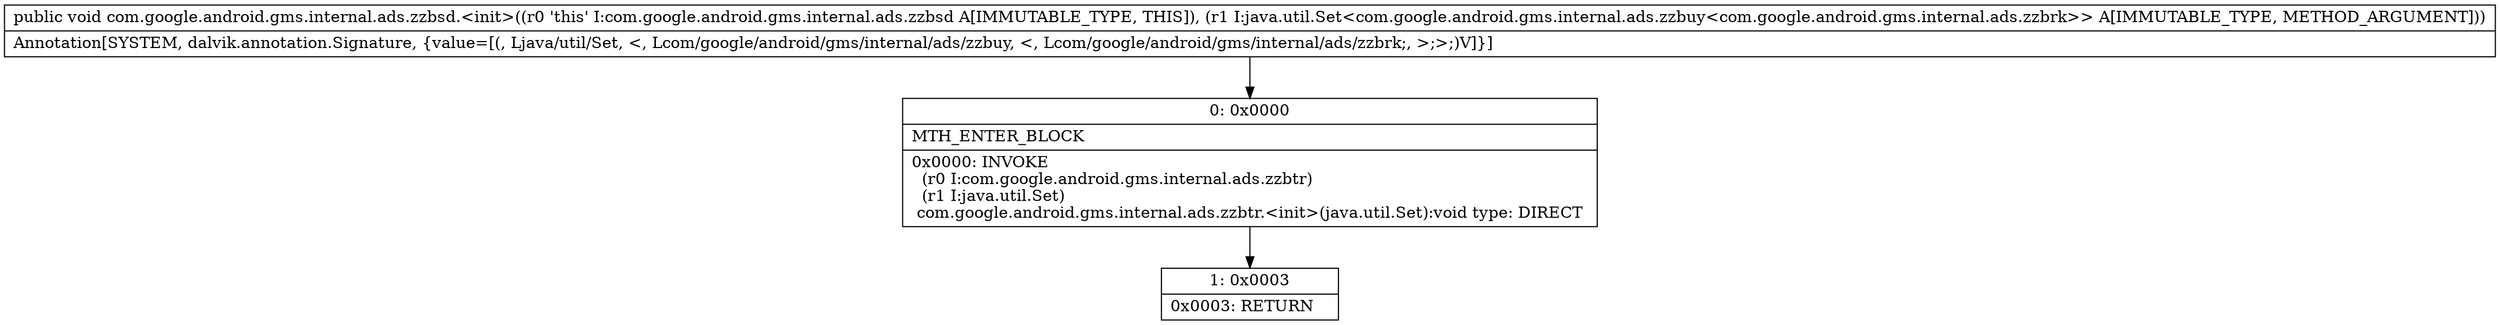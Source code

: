 digraph "CFG forcom.google.android.gms.internal.ads.zzbsd.\<init\>(Ljava\/util\/Set;)V" {
Node_0 [shape=record,label="{0\:\ 0x0000|MTH_ENTER_BLOCK\l|0x0000: INVOKE  \l  (r0 I:com.google.android.gms.internal.ads.zzbtr)\l  (r1 I:java.util.Set)\l com.google.android.gms.internal.ads.zzbtr.\<init\>(java.util.Set):void type: DIRECT \l}"];
Node_1 [shape=record,label="{1\:\ 0x0003|0x0003: RETURN   \l}"];
MethodNode[shape=record,label="{public void com.google.android.gms.internal.ads.zzbsd.\<init\>((r0 'this' I:com.google.android.gms.internal.ads.zzbsd A[IMMUTABLE_TYPE, THIS]), (r1 I:java.util.Set\<com.google.android.gms.internal.ads.zzbuy\<com.google.android.gms.internal.ads.zzbrk\>\> A[IMMUTABLE_TYPE, METHOD_ARGUMENT]))  | Annotation[SYSTEM, dalvik.annotation.Signature, \{value=[(, Ljava\/util\/Set, \<, Lcom\/google\/android\/gms\/internal\/ads\/zzbuy, \<, Lcom\/google\/android\/gms\/internal\/ads\/zzbrk;, \>;\>;)V]\}]\l}"];
MethodNode -> Node_0;
Node_0 -> Node_1;
}

